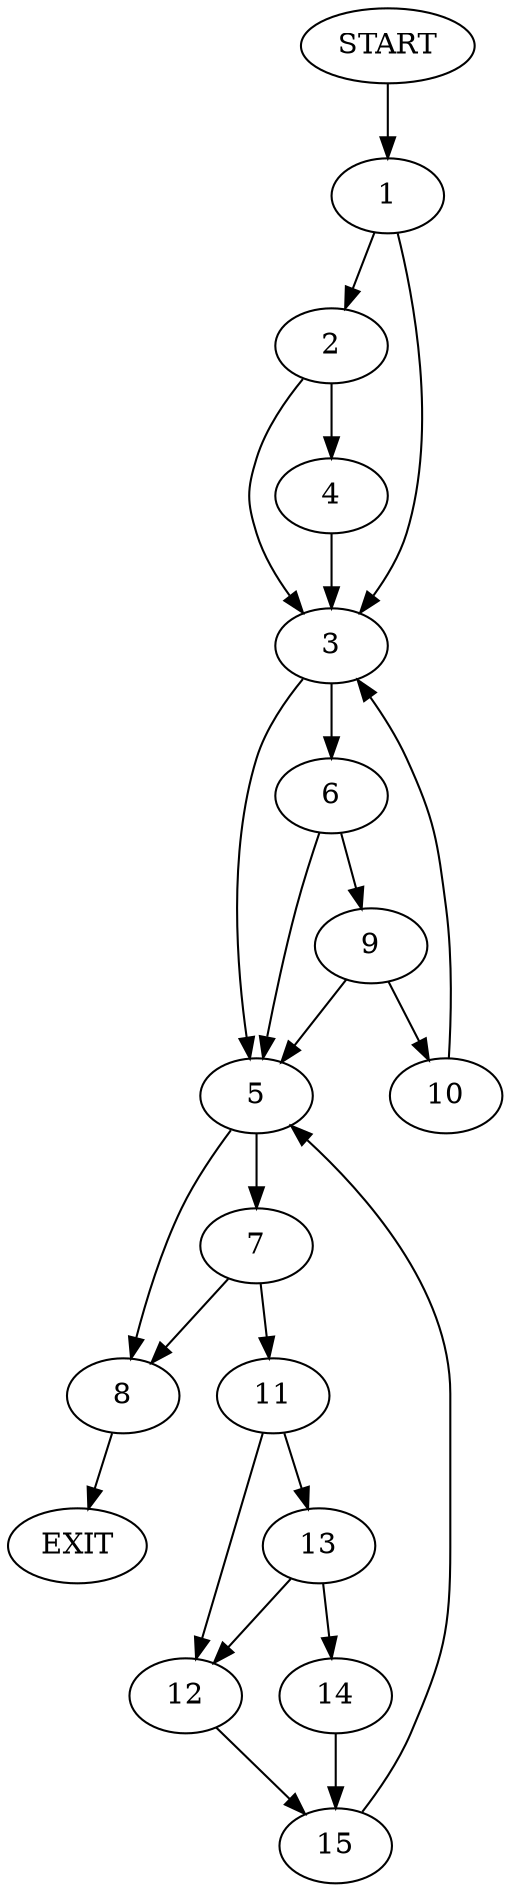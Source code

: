 digraph {
0 [label="START"]
16 [label="EXIT"]
0 -> 1
1 -> 2
1 -> 3
2 -> 4
2 -> 3
3 -> 5
3 -> 6
4 -> 3
5 -> 7
5 -> 8
6 -> 5
6 -> 9
9 -> 5
9 -> 10
10 -> 3
7 -> 11
7 -> 8
8 -> 16
11 -> 12
11 -> 13
13 -> 12
13 -> 14
12 -> 15
14 -> 15
15 -> 5
}

